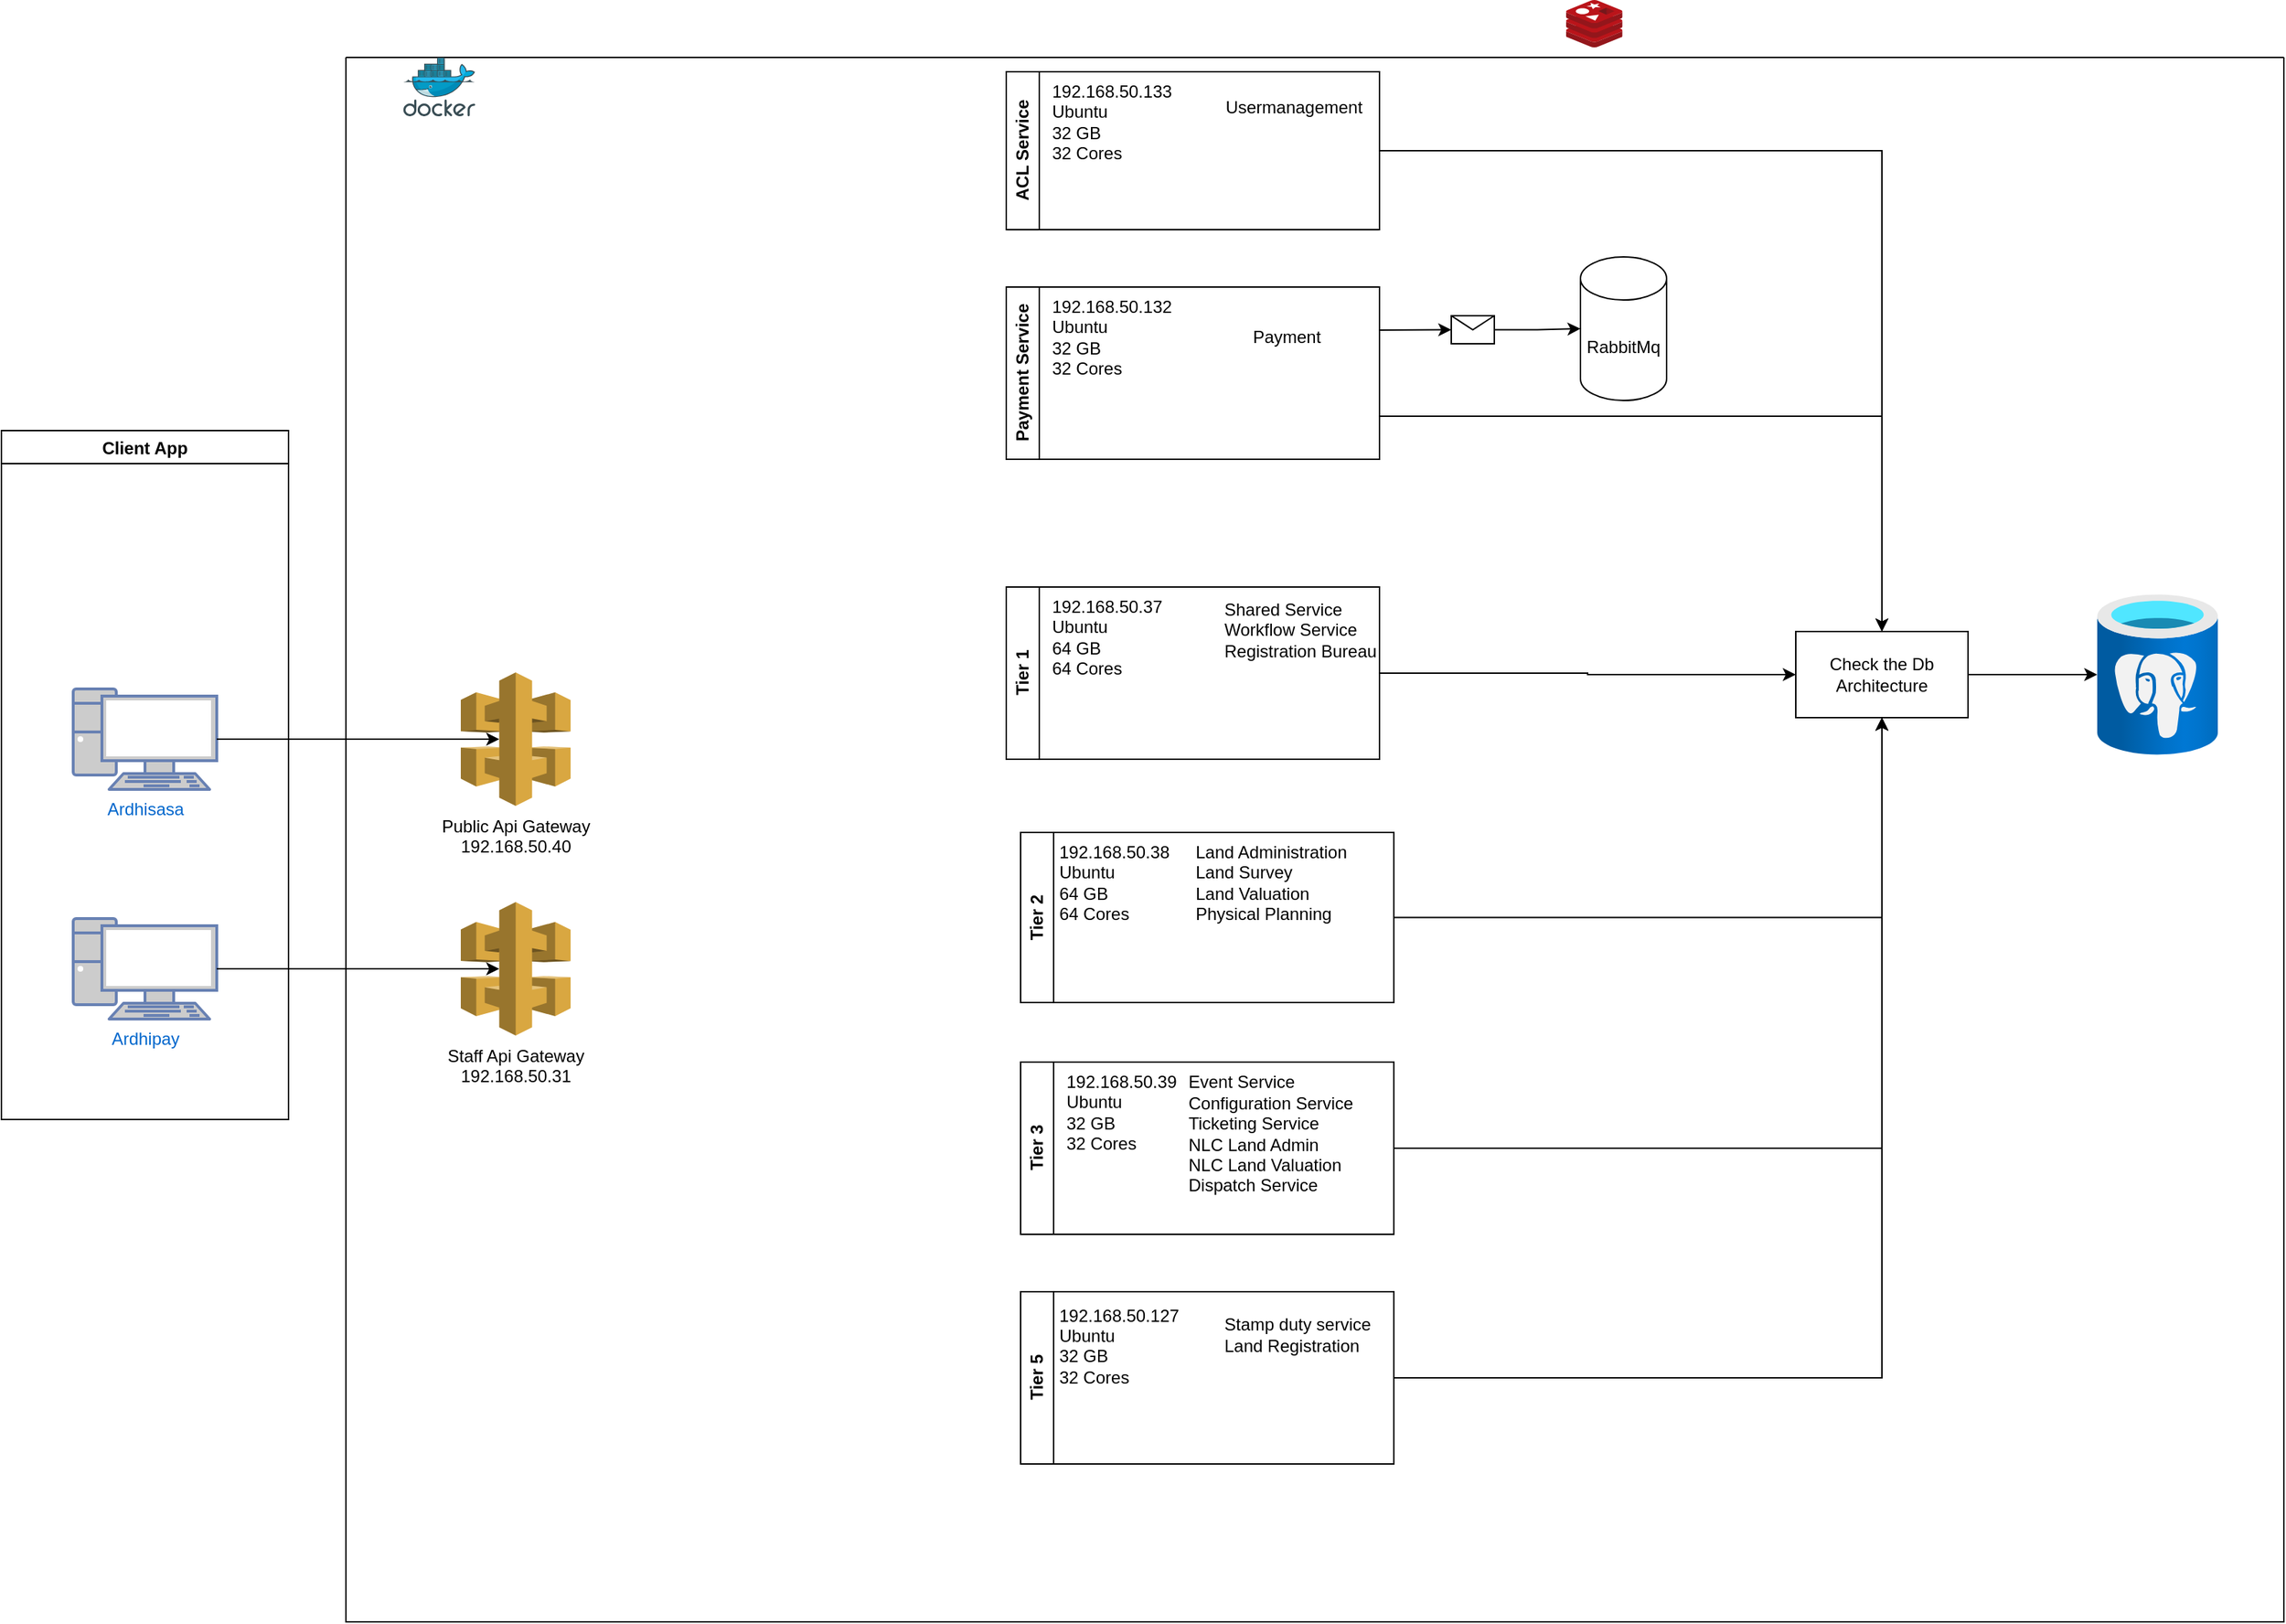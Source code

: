 <mxfile version="23.1.5" type="github">
  <diagram name="Page-1" id="X-Ikt2yS38_xHKI1-joO">
    <mxGraphModel dx="2171" dy="1118" grid="1" gridSize="10" guides="1" tooltips="1" connect="1" arrows="1" fold="1" page="1" pageScale="1" pageWidth="827" pageHeight="1169" math="0" shadow="0">
      <root>
        <mxCell id="0" />
        <mxCell id="1" parent="0" />
        <mxCell id="FhZttKuwCezYCY0k29h0-20" value="" style="swimlane;startSize=0;" parent="1" vertex="1">
          <mxGeometry x="280" y="40" width="1350" height="1090" as="geometry" />
        </mxCell>
        <mxCell id="FhZttKuwCezYCY0k29h0-2" value="" style="image;sketch=0;aspect=fixed;html=1;points=[];align=center;fontSize=12;image=img/lib/mscae/Docker.svg;" parent="FhZttKuwCezYCY0k29h0-20" vertex="1">
          <mxGeometry x="40" width="50" height="41" as="geometry" />
        </mxCell>
        <mxCell id="FhZttKuwCezYCY0k29h0-26" value="Public Api Gateway&lt;br&gt;192.168.50.40" style="outlineConnect=0;dashed=0;verticalLabelPosition=bottom;verticalAlign=top;align=center;html=1;shape=mxgraph.aws3.api_gateway;fillColor=#D9A741;gradientColor=none;" parent="FhZttKuwCezYCY0k29h0-20" vertex="1">
          <mxGeometry x="80" y="428.5" width="76.5" height="93" as="geometry" />
        </mxCell>
        <mxCell id="FhZttKuwCezYCY0k29h0-31" value="Staff Api Gateway&lt;br&gt;192.168.50.31" style="outlineConnect=0;dashed=0;verticalLabelPosition=bottom;verticalAlign=top;align=center;html=1;shape=mxgraph.aws3.api_gateway;fillColor=#D9A741;gradientColor=none;" parent="FhZttKuwCezYCY0k29h0-20" vertex="1">
          <mxGeometry x="80" y="588.5" width="76.5" height="93" as="geometry" />
        </mxCell>
        <mxCell id="FhZttKuwCezYCY0k29h0-25" value="Client App" style="swimlane;" parent="1" vertex="1">
          <mxGeometry x="40" y="300" width="200" height="480" as="geometry" />
        </mxCell>
        <mxCell id="FhZttKuwCezYCY0k29h0-10" value="Ardhisasa" style="fontColor=#0066CC;verticalAlign=top;verticalLabelPosition=bottom;labelPosition=center;align=center;html=1;outlineConnect=0;fillColor=#CCCCCC;strokeColor=#6881B3;gradientColor=none;gradientDirection=north;strokeWidth=2;shape=mxgraph.networks.pc;" parent="FhZttKuwCezYCY0k29h0-25" vertex="1">
          <mxGeometry x="50" y="180" width="100" height="70" as="geometry" />
        </mxCell>
        <mxCell id="FhZttKuwCezYCY0k29h0-30" value="Ardhipay" style="fontColor=#0066CC;verticalAlign=top;verticalLabelPosition=bottom;labelPosition=center;align=center;html=1;outlineConnect=0;fillColor=#CCCCCC;strokeColor=#6881B3;gradientColor=none;gradientDirection=north;strokeWidth=2;shape=mxgraph.networks.pc;" parent="FhZttKuwCezYCY0k29h0-25" vertex="1">
          <mxGeometry x="50" y="340" width="100" height="70" as="geometry" />
        </mxCell>
        <mxCell id="FhZttKuwCezYCY0k29h0-33" style="edgeStyle=orthogonalEdgeStyle;rounded=0;orthogonalLoop=1;jettySize=auto;html=1;entryX=0.35;entryY=0.5;entryDx=0;entryDy=0;entryPerimeter=0;" parent="1" source="FhZttKuwCezYCY0k29h0-10" target="FhZttKuwCezYCY0k29h0-26" edge="1">
          <mxGeometry relative="1" as="geometry" />
        </mxCell>
        <mxCell id="FhZttKuwCezYCY0k29h0-34" style="edgeStyle=orthogonalEdgeStyle;rounded=0;orthogonalLoop=1;jettySize=auto;html=1;entryX=0.35;entryY=0.5;entryDx=0;entryDy=0;entryPerimeter=0;" parent="1" source="FhZttKuwCezYCY0k29h0-30" target="FhZttKuwCezYCY0k29h0-31" edge="1">
          <mxGeometry relative="1" as="geometry" />
        </mxCell>
        <mxCell id="FhZttKuwCezYCY0k29h0-1" value="" style="image;sketch=0;aspect=fixed;html=1;points=[];align=center;fontSize=12;image=img/lib/mscae/Cache_Redis_Product.svg;" parent="1" vertex="1">
          <mxGeometry x="1130" width="39.29" height="33" as="geometry" />
        </mxCell>
        <mxCell id="CQuIktSU1pAItVcYqkuW-52" value="" style="group" vertex="1" connectable="0" parent="1">
          <mxGeometry x="740" y="50" width="854" height="910" as="geometry" />
        </mxCell>
        <mxCell id="FhZttKuwCezYCY0k29h0-29" value="ACL Service" style="swimlane;horizontal=0;whiteSpace=wrap;html=1;" parent="CQuIktSU1pAItVcYqkuW-52" vertex="1">
          <mxGeometry width="260" height="110" as="geometry" />
        </mxCell>
        <mxCell id="CQuIktSU1pAItVcYqkuW-22" value="192.168.50.133&lt;br&gt;Ubuntu&lt;br&gt;32 GB&lt;br&gt;32 Cores" style="text;html=1;align=left;verticalAlign=middle;resizable=0;points=[];autosize=1;strokeColor=none;fillColor=none;" vertex="1" parent="FhZttKuwCezYCY0k29h0-29">
          <mxGeometry x="30" width="110" height="70" as="geometry" />
        </mxCell>
        <mxCell id="CQuIktSU1pAItVcYqkuW-32" value="Usermanagement" style="text;html=1;align=center;verticalAlign=middle;resizable=0;points=[];autosize=1;strokeColor=none;fillColor=none;" vertex="1" parent="FhZttKuwCezYCY0k29h0-29">
          <mxGeometry x="140" y="10" width="120" height="30" as="geometry" />
        </mxCell>
        <mxCell id="FhZttKuwCezYCY0k29h0-37" value="Payment Service" style="swimlane;horizontal=0;whiteSpace=wrap;html=1;" parent="CQuIktSU1pAItVcYqkuW-52" vertex="1">
          <mxGeometry y="150" width="260" height="120" as="geometry" />
        </mxCell>
        <mxCell id="CQuIktSU1pAItVcYqkuW-23" value="&lt;span style=&quot;background-color: initial;&quot;&gt;192.168.50.132&lt;/span&gt;&lt;br&gt;&lt;span style=&quot;background-color: initial;&quot;&gt;Ubuntu&lt;/span&gt;&lt;br&gt;&lt;span style=&quot;background-color: initial;&quot;&gt;32 GB&lt;/span&gt;&lt;br&gt;&lt;span style=&quot;background-color: initial;&quot;&gt;32 Cores&lt;/span&gt;" style="text;html=1;align=left;verticalAlign=middle;resizable=0;points=[];autosize=1;strokeColor=none;fillColor=none;" vertex="1" parent="FhZttKuwCezYCY0k29h0-37">
          <mxGeometry x="30" width="110" height="70" as="geometry" />
        </mxCell>
        <mxCell id="CQuIktSU1pAItVcYqkuW-33" value="Payment" style="text;html=1;align=center;verticalAlign=middle;resizable=0;points=[];autosize=1;strokeColor=none;fillColor=none;" vertex="1" parent="FhZttKuwCezYCY0k29h0-37">
          <mxGeometry x="160" y="20" width="70" height="30" as="geometry" />
        </mxCell>
        <mxCell id="FhZttKuwCezYCY0k29h0-39" value="Tier 1" style="swimlane;horizontal=0;whiteSpace=wrap;html=1;" parent="CQuIktSU1pAItVcYqkuW-52" vertex="1">
          <mxGeometry y="359" width="260" height="120" as="geometry" />
        </mxCell>
        <mxCell id="CQuIktSU1pAItVcYqkuW-25" value="&lt;span style=&quot;background-color: initial;&quot;&gt;192.168.50.37&lt;/span&gt;&lt;br&gt;&lt;span style=&quot;background-color: initial;&quot;&gt;Ubuntu&lt;/span&gt;&lt;br&gt;&lt;span style=&quot;background-color: initial;&quot;&gt;64 GB&lt;/span&gt;&lt;br&gt;&lt;span style=&quot;background-color: initial;&quot;&gt;64 Cores&lt;/span&gt;" style="text;html=1;align=left;verticalAlign=middle;resizable=0;points=[];autosize=1;strokeColor=none;fillColor=none;" vertex="1" parent="FhZttKuwCezYCY0k29h0-39">
          <mxGeometry x="30" width="100" height="70" as="geometry" />
        </mxCell>
        <mxCell id="CQuIktSU1pAItVcYqkuW-24" value="Shared Service&lt;br&gt;Workflow Service&lt;br&gt;Registration Bureau" style="text;html=1;align=left;verticalAlign=middle;resizable=0;points=[];autosize=1;strokeColor=none;fillColor=none;" vertex="1" parent="FhZttKuwCezYCY0k29h0-39">
          <mxGeometry x="150" width="130" height="60" as="geometry" />
        </mxCell>
        <mxCell id="CQuIktSU1pAItVcYqkuW-1" value="Tier 2" style="swimlane;horizontal=0;whiteSpace=wrap;html=1;" vertex="1" parent="CQuIktSU1pAItVcYqkuW-52">
          <mxGeometry x="10" y="530" width="260" height="118.5" as="geometry" />
        </mxCell>
        <mxCell id="CQuIktSU1pAItVcYqkuW-26" value="192.168.50.38&lt;br style=&quot;border-color: var(--border-color);&quot;&gt;&lt;span style=&quot;border-color: var(--border-color); background-color: initial;&quot;&gt;Ubuntu&lt;/span&gt;&lt;br style=&quot;border-color: var(--border-color);&quot;&gt;&lt;span style=&quot;border-color: var(--border-color); background-color: initial;&quot;&gt;64 GB&lt;/span&gt;&lt;br style=&quot;border-color: var(--border-color);&quot;&gt;&lt;span style=&quot;border-color: var(--border-color); background-color: initial;&quot;&gt;64 Cores&lt;/span&gt;" style="text;html=1;align=left;verticalAlign=middle;resizable=0;points=[];autosize=1;strokeColor=none;fillColor=none;" vertex="1" parent="CQuIktSU1pAItVcYqkuW-1">
          <mxGeometry x="25" width="100" height="70" as="geometry" />
        </mxCell>
        <mxCell id="CQuIktSU1pAItVcYqkuW-27" value="Land Administration&lt;br&gt;Land Survey&lt;br&gt;Land Valuation&lt;br&gt;Physical Planning" style="text;html=1;align=left;verticalAlign=middle;resizable=0;points=[];autosize=1;strokeColor=none;fillColor=none;" vertex="1" parent="CQuIktSU1pAItVcYqkuW-1">
          <mxGeometry x="120" width="130" height="70" as="geometry" />
        </mxCell>
        <mxCell id="CQuIktSU1pAItVcYqkuW-16" value="Tier 3" style="swimlane;horizontal=0;whiteSpace=wrap;html=1;" vertex="1" parent="CQuIktSU1pAItVcYqkuW-52">
          <mxGeometry x="10" y="690" width="260" height="120" as="geometry" />
        </mxCell>
        <mxCell id="CQuIktSU1pAItVcYqkuW-29" value="192.168.50.39&lt;br&gt;Ubuntu&lt;br&gt;32 GB&lt;br&gt;32 Cores" style="text;html=1;align=left;verticalAlign=middle;resizable=0;points=[];autosize=1;strokeColor=none;fillColor=none;" vertex="1" parent="CQuIktSU1pAItVcYqkuW-16">
          <mxGeometry x="30" width="100" height="70" as="geometry" />
        </mxCell>
        <mxCell id="CQuIktSU1pAItVcYqkuW-28" value="Event Service&lt;br&gt;Configuration Service&lt;br&gt;Ticketing Service&lt;br&gt;NLC Land Admin&lt;br&gt;NLC Land Valuation&lt;br&gt;Dispatch Service" style="text;html=1;align=left;verticalAlign=middle;resizable=0;points=[];autosize=1;strokeColor=none;fillColor=none;" vertex="1" parent="CQuIktSU1pAItVcYqkuW-16">
          <mxGeometry x="115" width="140" height="100" as="geometry" />
        </mxCell>
        <mxCell id="CQuIktSU1pAItVcYqkuW-18" value="Tier 5" style="swimlane;horizontal=0;whiteSpace=wrap;html=1;" vertex="1" parent="CQuIktSU1pAItVcYqkuW-52">
          <mxGeometry x="10" y="850" width="260" height="120" as="geometry" />
        </mxCell>
        <mxCell id="CQuIktSU1pAItVcYqkuW-30" value="Stamp duty service&lt;br&gt;Land Registration" style="text;html=1;align=left;verticalAlign=middle;resizable=0;points=[];autosize=1;strokeColor=none;fillColor=none;" vertex="1" parent="CQuIktSU1pAItVcYqkuW-18">
          <mxGeometry x="140" y="10" width="130" height="40" as="geometry" />
        </mxCell>
        <mxCell id="CQuIktSU1pAItVcYqkuW-31" value="192.168.50.127&lt;br&gt;Ubuntu&lt;br&gt;32 GB&lt;br&gt;32 Cores&lt;div&gt;&lt;br/&gt;&lt;/div&gt;" style="text;html=1;align=left;verticalAlign=middle;resizable=0;points=[];autosize=1;strokeColor=none;fillColor=none;" vertex="1" parent="CQuIktSU1pAItVcYqkuW-18">
          <mxGeometry x="25" width="110" height="90" as="geometry" />
        </mxCell>
        <mxCell id="FhZttKuwCezYCY0k29h0-36" value="RabbitMq" style="shape=cylinder3;whiteSpace=wrap;html=1;boundedLbl=1;backgroundOutline=1;size=15;" parent="CQuIktSU1pAItVcYqkuW-52" vertex="1">
          <mxGeometry x="400" y="129" width="60" height="100" as="geometry" />
        </mxCell>
        <mxCell id="CQuIktSU1pAItVcYqkuW-36" style="rounded=0;orthogonalLoop=1;jettySize=auto;html=1;entryX=0;entryY=0.5;entryDx=0;entryDy=0;entryPerimeter=0;edgeStyle=orthogonalEdgeStyle;" edge="1" parent="CQuIktSU1pAItVcYqkuW-52" source="CQuIktSU1pAItVcYqkuW-37" target="FhZttKuwCezYCY0k29h0-36">
          <mxGeometry relative="1" as="geometry" />
        </mxCell>
        <mxCell id="CQuIktSU1pAItVcYqkuW-37" value="" style="shape=message;html=1;html=1;outlineConnect=0;labelPosition=center;verticalLabelPosition=bottom;align=center;verticalAlign=top;" vertex="1" parent="CQuIktSU1pAItVcYqkuW-52">
          <mxGeometry x="310" y="170" width="30" height="19.5" as="geometry" />
        </mxCell>
        <mxCell id="CQuIktSU1pAItVcYqkuW-38" value="" style="rounded=0;orthogonalLoop=1;jettySize=auto;html=1;entryX=0;entryY=0.5;entryDx=0;entryDy=0;entryPerimeter=0;exitX=1;exitY=0.25;exitDx=0;exitDy=0;" edge="1" parent="CQuIktSU1pAItVcYqkuW-52" source="FhZttKuwCezYCY0k29h0-37" target="CQuIktSU1pAItVcYqkuW-37">
          <mxGeometry relative="1" as="geometry">
            <mxPoint x="540" y="250" as="sourcePoint" />
            <mxPoint x="666" y="251" as="targetPoint" />
          </mxGeometry>
        </mxCell>
        <mxCell id="CQuIktSU1pAItVcYqkuW-45" value="Check the Db Architecture" style="rounded=0;whiteSpace=wrap;html=1;" vertex="1" parent="CQuIktSU1pAItVcYqkuW-52">
          <mxGeometry x="550" y="390" width="120" height="60" as="geometry" />
        </mxCell>
        <mxCell id="CQuIktSU1pAItVcYqkuW-39" style="edgeStyle=orthogonalEdgeStyle;rounded=0;orthogonalLoop=1;jettySize=auto;html=1;entryX=0.5;entryY=0;entryDx=0;entryDy=0;" edge="1" parent="CQuIktSU1pAItVcYqkuW-52" source="FhZttKuwCezYCY0k29h0-29" target="CQuIktSU1pAItVcYqkuW-45">
          <mxGeometry relative="1" as="geometry">
            <mxPoint x="579.381" y="305" as="targetPoint" />
          </mxGeometry>
        </mxCell>
        <mxCell id="CQuIktSU1pAItVcYqkuW-46" style="edgeStyle=orthogonalEdgeStyle;rounded=0;orthogonalLoop=1;jettySize=auto;html=1;exitX=1;exitY=0.75;exitDx=0;exitDy=0;entryX=0.5;entryY=0;entryDx=0;entryDy=0;" edge="1" parent="CQuIktSU1pAItVcYqkuW-52" source="FhZttKuwCezYCY0k29h0-37" target="CQuIktSU1pAItVcYqkuW-45">
          <mxGeometry relative="1" as="geometry" />
        </mxCell>
        <mxCell id="CQuIktSU1pAItVcYqkuW-41" style="edgeStyle=orthogonalEdgeStyle;rounded=0;orthogonalLoop=1;jettySize=auto;html=1;entryX=0;entryY=0.5;entryDx=0;entryDy=0;" edge="1" parent="CQuIktSU1pAItVcYqkuW-52" source="FhZttKuwCezYCY0k29h0-39" target="CQuIktSU1pAItVcYqkuW-45">
          <mxGeometry relative="1" as="geometry">
            <mxPoint x="530" y="370" as="targetPoint" />
          </mxGeometry>
        </mxCell>
        <mxCell id="CQuIktSU1pAItVcYqkuW-47" style="edgeStyle=orthogonalEdgeStyle;rounded=0;orthogonalLoop=1;jettySize=auto;html=1;entryX=0.5;entryY=1;entryDx=0;entryDy=0;exitX=1;exitY=0.5;exitDx=0;exitDy=0;" edge="1" parent="CQuIktSU1pAItVcYqkuW-52" source="CQuIktSU1pAItVcYqkuW-1" target="CQuIktSU1pAItVcYqkuW-45">
          <mxGeometry relative="1" as="geometry">
            <mxPoint x="260" y="560" as="sourcePoint" />
          </mxGeometry>
        </mxCell>
        <mxCell id="CQuIktSU1pAItVcYqkuW-48" style="edgeStyle=orthogonalEdgeStyle;rounded=0;orthogonalLoop=1;jettySize=auto;html=1;exitX=1;exitY=0.5;exitDx=0;exitDy=0;entryX=0.5;entryY=1;entryDx=0;entryDy=0;" edge="1" parent="CQuIktSU1pAItVcYqkuW-52" source="CQuIktSU1pAItVcYqkuW-16" target="CQuIktSU1pAItVcYqkuW-45">
          <mxGeometry relative="1" as="geometry">
            <mxPoint x="600" y="410" as="targetPoint" />
          </mxGeometry>
        </mxCell>
        <mxCell id="CQuIktSU1pAItVcYqkuW-49" style="edgeStyle=orthogonalEdgeStyle;rounded=0;orthogonalLoop=1;jettySize=auto;html=1;exitX=1;exitY=0.5;exitDx=0;exitDy=0;entryX=0.5;entryY=1;entryDx=0;entryDy=0;" edge="1" parent="CQuIktSU1pAItVcYqkuW-52" source="CQuIktSU1pAItVcYqkuW-18" target="CQuIktSU1pAItVcYqkuW-45">
          <mxGeometry relative="1" as="geometry">
            <mxPoint x="600" y="410" as="targetPoint" />
          </mxGeometry>
        </mxCell>
        <mxCell id="CQuIktSU1pAItVcYqkuW-50" value="" style="image;aspect=fixed;html=1;points=[];align=center;fontSize=12;image=img/lib/azure2/databases/Azure_Database_PostgreSQL_Server.svg;" vertex="1" parent="CQuIktSU1pAItVcYqkuW-52">
          <mxGeometry x="760" y="364" width="84" height="112" as="geometry" />
        </mxCell>
        <mxCell id="CQuIktSU1pAItVcYqkuW-51" style="edgeStyle=orthogonalEdgeStyle;rounded=0;orthogonalLoop=1;jettySize=auto;html=1;" edge="1" parent="CQuIktSU1pAItVcYqkuW-52" source="CQuIktSU1pAItVcYqkuW-45" target="CQuIktSU1pAItVcYqkuW-50">
          <mxGeometry relative="1" as="geometry" />
        </mxCell>
      </root>
    </mxGraphModel>
  </diagram>
</mxfile>
